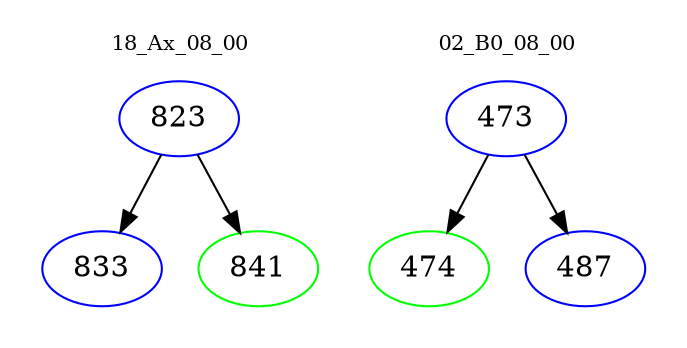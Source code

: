 digraph{
subgraph cluster_0 {
color = white
label = "18_Ax_08_00";
fontsize=10;
T0_823 [label="823", color="blue"]
T0_823 -> T0_833 [color="black"]
T0_833 [label="833", color="blue"]
T0_823 -> T0_841 [color="black"]
T0_841 [label="841", color="green"]
}
subgraph cluster_1 {
color = white
label = "02_B0_08_00";
fontsize=10;
T1_473 [label="473", color="blue"]
T1_473 -> T1_474 [color="black"]
T1_474 [label="474", color="green"]
T1_473 -> T1_487 [color="black"]
T1_487 [label="487", color="blue"]
}
}
